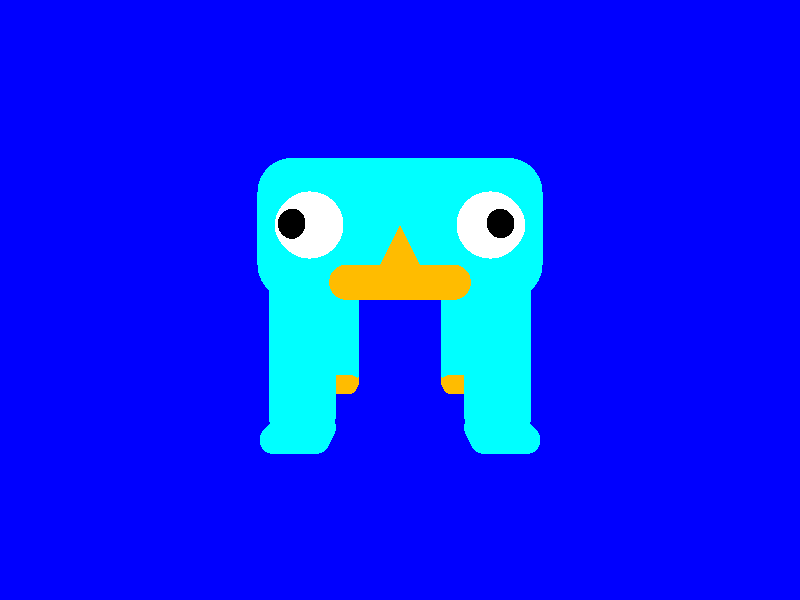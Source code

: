 #include "colors.inc"
#include "shapes.inc" 
    
#declare w = 4; //width
#declare h = 1; //height 
#declare d = -2; //depth
#declare proportion = 1;  

#declare c = <0,0,0>;

camera{


    location <-4,0,-1>
    look_at <2,0,-1>

} 

light_source { 
        <0,10,0>
        color White 
}
light_source { 
        <0,-10,0>
        color White 
} 

background{Blue}

//Body

object{ // Round_Box(A, B, WireRadius, UseMerge)
        Round_Box(c,c+<w,h,d>, 0.25   , 0)  
         
        texture{ pigment{ color Cyan}
               //normal { radial sine_wave frequency 30 scale 0.25 }
                 finish { phong 1 }
                }
        scale<1,1,1>*proportion  rotate<0, 0,0> translate<0,0,0>
      } // ---------------------------------------------------------

//Arm1
object{ // Round_Box(A, B, WireRadius, UseMerge)
        Round_Box(c+<0.5,0.5,0.001>, c+<0.8,-1,-0.5>, 0.1   , 0)  
         
        texture{ pigment{ color Cyan}
               //normal { radial sine_wave frequency 30 scale 0.25 }
                 finish { phong 1 }
                }
        scale<1,1,1>*proportion  rotate<0, 0,0> translate<0,0,0>
      } // ---------------------------------------------------------
      
//Hand1      
 object{ // Round_Box(A, B, WireRadius, UseMerge)
        Round_Box(c+<0.8,-1,0.001>, c+<0.2,-1,-0.5>, 0.1   , 0)  
         
        texture{ pigment{ color Cyan}
               //normal { radial sine_wave frequency 30 scale 0.25 }
                 finish { phong 1 }
                }
        scale<1,1,1>*proportion  rotate<0, 0,0> translate<0,0,0>
      } // ---------------------------------------------------------
//Arm2

object{ // Round_Box(A, B, WireRadius, UseMerge)
        Round_Box(c+<0.5,-1,d-0.001>,c+<0.8,0.5,d+0.5>, 0.1   , 0)  
         
        texture{ pigment{ color Cyan}
               //normal { radial sine_wave frequency 30 scale 0.25 }
                 finish { phong 1 }
                }
        scale<1,1,1>*proportion  rotate<0, 0,0> translate<0,0,0>
      } // ---------------------------------------------------------
//Hand2      
 object{ // Round_Box(A, B, WireRadius, UseMerge)
        Round_Box(c+<0.8,-1,d-0.001>, c+<0.2,-1,d+0.5>, 0.1   , 0)  
         
        texture{ pigment{ color Cyan}
               //normal { radial sine_wave frequency 30 scale 0.25 }
                 finish { phong 1 }
                }
        scale<1,1,1>*proportion  rotate<0, 0,0> translate<0,0,0>
      } // ---------------------------------------------------------      

//Leg1
 
object{ // Round_Box(A, B, WireRadius, UseMerge)
        Round_Box(  c+<w-0.5,0.5,d-0.001>,c+<w-0.8,-1,d+0.5>, 0.1   , 0)  
         
        texture{ pigment{ color Cyan}
               //normal { radial sine_wave frequency 30 scale 0.25 }
                 finish { phong 1 }
                }
        scale<1,1,1>*proportion  rotate<0, 0,0> translate<0,0,0>
      } // ---------------------------------------------------------
//Foot1      
 object{ // Round_Box(A, B, WireRadius, UseMerge)
        Round_Box(c+<w-0.5,-1,d-0.001>,c+<w-1.1,-1,d+0.5>, 0.1   , 0)  
         
        texture{ pigment{ color Orange}
               //normal { radial sine_wave frequency 30 scale 0.25 }
                 finish { phong 1 }
                }
        scale<1,1,1>*proportion  rotate<0, 0,0> translate<0,0,0>
      } // ---------------------------------------------------------      
      
//Leg2
object{ // Round_Box(A, B, WireRadius, UseMerge)
        Round_Box( c+<w-0.5,0.5,+0.001>,c+<w-0.8,-1,d+1.5>, 0.1   , 0)  
         
        texture{ pigment{ color Cyan}
               //normal { radial sine_wave frequency 30 scale 0.25 }
                 finish { phong 1 }
                }
        scale<1,1,1>*proportion  rotate<0, 0,0> translate<0,0,0>
      } // ---------------------------------------------------------
      
//Foot2      
 object{ // Round_Box(A, B, WireRadius, UseMerge)
        Round_Box(c+<w-0.5,-1,+0.001>,c+<w-1.1,-1,d+1.5>, 0.1   , 0)  
         
        texture{ pigment{ color Orange}
               //normal { radial sine_wave frequency 30 scale 0.25 }
                 finish { phong 1 }
                }
        scale<1,1,1>*proportion  rotate<0, 0,0> translate<0,0,0>
      } // ---------------------------------------------------------      
           
      

//Left eye

sphere { c, 0.3 

        texture { pigment{ color White}
                  finish { phong 1.0 reflection 0.00}
                } // end of texture

          scale<1,1,1>*proportion  rotate<0,0,0>  translate<0.2,0.5,-1.6>  
       }  // end of sphere -----------------------------------
       //Iris1
            sphere { c, 0.1 
            
                    texture { pigment{ color Black}
                              finish { phong 1.0 reflection 0.00}
                            } // end of texture
            
                      scale<1,1,1>*proportion  rotate<0,0,0>  translate<-0.05,0.5,-1.65>  
                   }  // end of sphere -----------------------------------  
                   
                   
                   
                   
                   
//Rigth eye       
sphere { c, 0.3 

        texture { pigment{ color White}
                  finish { phong 1.0 reflection 0.00}
                } // end of texture

          scale<1,1,1>*proportion  rotate<0,0,0>  translate<0.2,0.5,-0.4>  
       }  // end of sphere ----------------------------------- 

                   
        //Iris2       
        sphere { c, 0.1 
        
                texture { pigment{ color  Black}
                          finish { phong 1.0 reflection 0.00}
                        } // end of texture
        
                 scale<1,1,1>*proportion  rotate<0,0,0>  translate<-0.05,0.5,-0.3>  
               }  // end of sphere ----------------------------------- 
       
       
// Pico

object{ // Round_Box(A, B, WireRadius, UseMerge)
        Round_Box(c+<0.2,0,-0.6>,c+<-0.7,0.2,-1.4>, 0.1   , 0)  
         
        texture{ pigment{ color Orange}
               //normal { radial sine_wave frequency 30 scale 0.25 }
                 finish { phong 1 }
                }
        scale<1,1,1>*proportion  rotate<0, 0,0> translate<0,0,0>
      } // ---------------------------------------------------------

//Nose            
triangle { 
                c+<-0.01, 0, -0.75>, c+<-0.01, 0, -1.25>, c+<-0.01, 0.5, -1>
                texture { pigment{ color Orange } 
                finish { phong 1.0 }
              }
              scale<1,1,1>*proportion
               }
               
               
//Cola 

object{ // Round_Box(A, B, WireRadius, UseMerge)
        Round_Box( c+<w,h-0.6,-0.5>,c+<5.3,0.2,-1.4>, 0.1   , 0)  
         
        texture{ pigment{ color Red}
               //normal { radial sine_wave frequency 30 scale 0.25 }
                 finish { phong 1 }
                }
        scale<1,1,1>*proportion  rotate<0, 0,0> translate<0,0,0>
      } // ---------------------------------------------------------
                   
      /*

plane{
    -y
     1.5
     pigment { Orange }
}  */